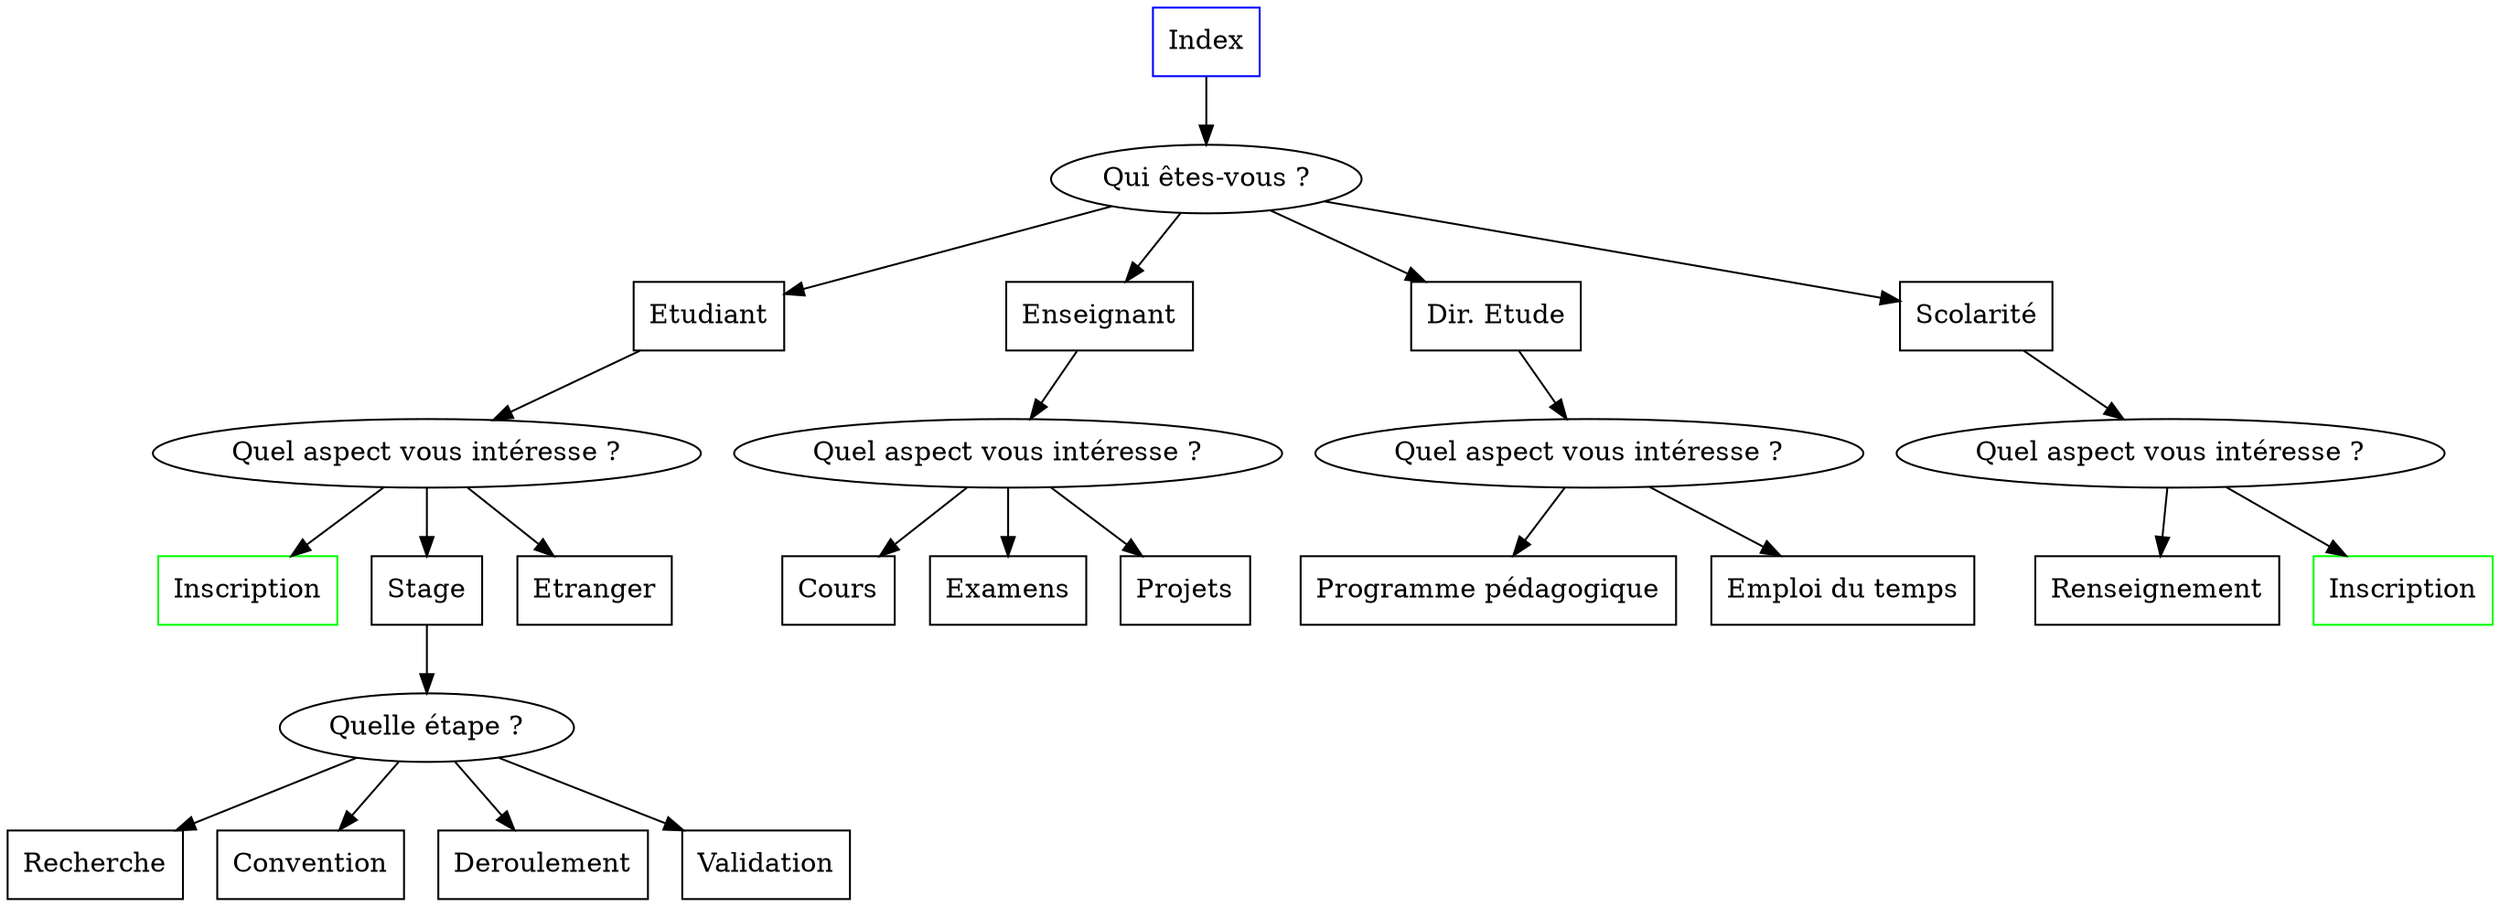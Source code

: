 digraph Qualite {
	edge[len=2];
	index[label="Index",color=blue,shape=rect];
	B[label="Qui êtes-vous ?"];
	C[label="Etudiant",shape=rect];
	D[label="Enseignant",shape=rect];
	P01[label="Dir. Etude",shape=rect];
	R01[label="Scolarité",shape=rect];
	index -> B;
	B -> C;
	B -> D;
	B -> P01;
	B -> R01;
	R02[label="Quel aspect vous intéresse ?"];
	R01 -> R02;
	R03[label="Renseignement",shape=rect];
	R04[label="Inscription",shape=rect,color=green];
	R02 -> R03;
	R02 -> R04;
	P02[label="Quel aspect vous intéresse ?"];
	P01 -> P02;
	P03[label="Programme pédagogique",shape=rect];
	P04[label="Emploi du temps",shape=rect];
	P02 -> P03;
	P02 -> P04;
	Q02[label="Quel aspect vous intéresse ?"];
	D -> Q02;
	Q03[label="Cours",shape=rect];
	Q04[label="Examens",shape=rect];
	Q05[label="Projets",shape=rect];
	Q02 -> Q03;
	Q02 -> Q04;
	Q02 -> Q05;	
	E[label="Quel aspect vous intéresse ?"];
	C -> E;
	F[label="Inscription",shape=rect,color=green];
	G[label="Stage",shape=rect];
	H[label="Etranger",shape=rect];
	E -> F;
	E -> G;
	E -> H;
	I[label="Quelle étape ?"];
	G -> I;
	J[label="Recherche",shape=rect];
	K[label="Convention",shape=rect];
	L[label="Deroulement",shape=rect];
	M[label="Validation",shape=rect];
	I -> J;
	I -> K;
	I -> L;
	I -> M;
}